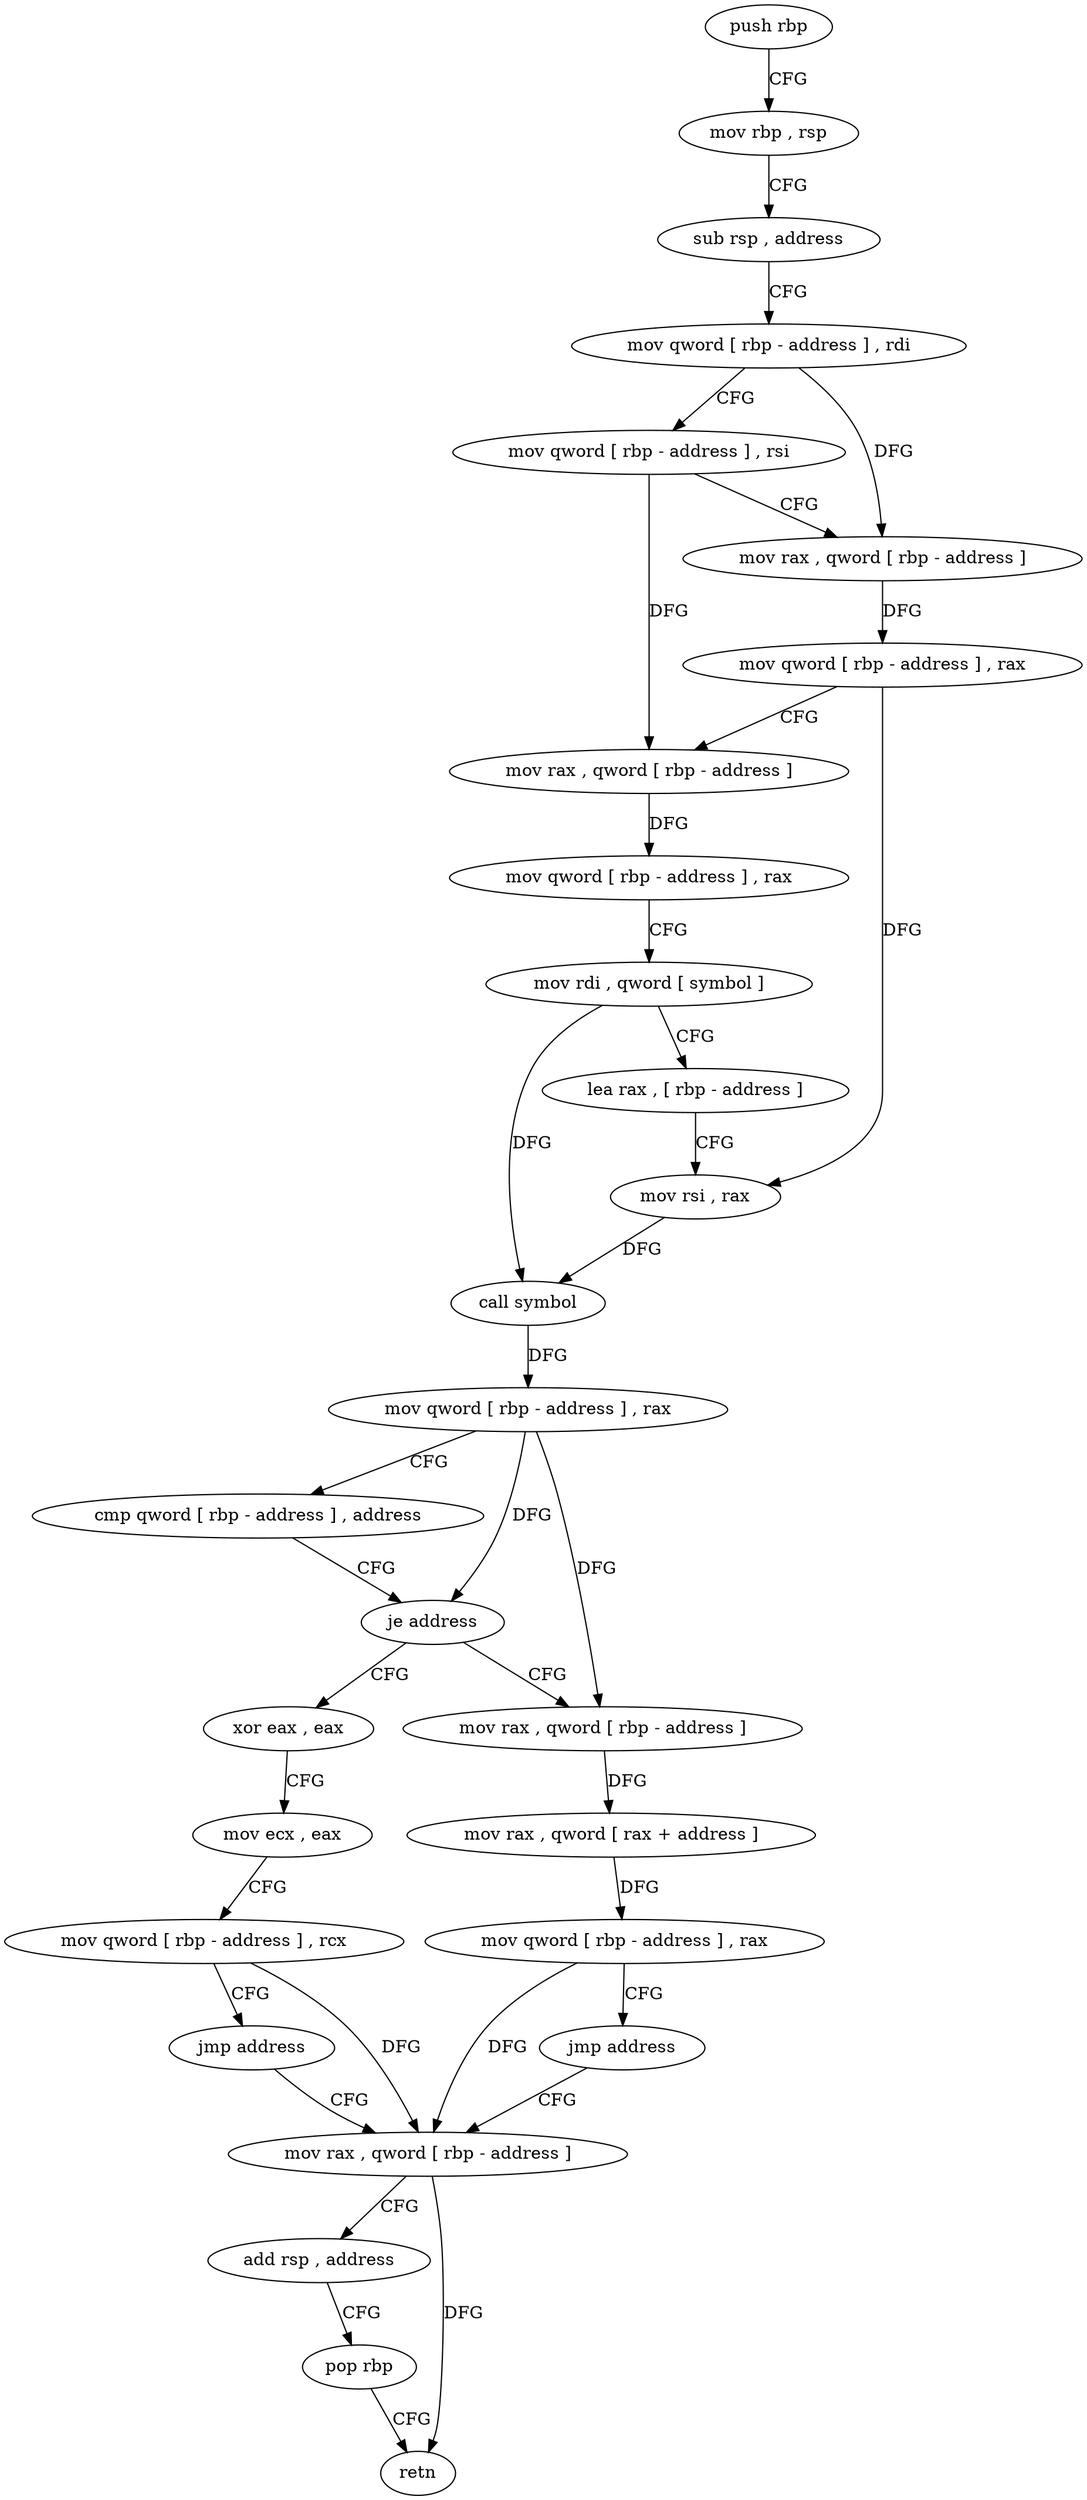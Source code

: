 digraph "func" {
"4244208" [label = "push rbp" ]
"4244209" [label = "mov rbp , rsp" ]
"4244212" [label = "sub rsp , address" ]
"4244216" [label = "mov qword [ rbp - address ] , rdi" ]
"4244220" [label = "mov qword [ rbp - address ] , rsi" ]
"4244224" [label = "mov rax , qword [ rbp - address ]" ]
"4244228" [label = "mov qword [ rbp - address ] , rax" ]
"4244232" [label = "mov rax , qword [ rbp - address ]" ]
"4244236" [label = "mov qword [ rbp - address ] , rax" ]
"4244240" [label = "mov rdi , qword [ symbol ]" ]
"4244248" [label = "lea rax , [ rbp - address ]" ]
"4244252" [label = "mov rsi , rax" ]
"4244255" [label = "call symbol" ]
"4244260" [label = "mov qword [ rbp - address ] , rax" ]
"4244264" [label = "cmp qword [ rbp - address ] , address" ]
"4244269" [label = "je address" ]
"4244292" [label = "xor eax , eax" ]
"4244275" [label = "mov rax , qword [ rbp - address ]" ]
"4244294" [label = "mov ecx , eax" ]
"4244296" [label = "mov qword [ rbp - address ] , rcx" ]
"4244300" [label = "jmp address" ]
"4244305" [label = "mov rax , qword [ rbp - address ]" ]
"4244279" [label = "mov rax , qword [ rax + address ]" ]
"4244283" [label = "mov qword [ rbp - address ] , rax" ]
"4244287" [label = "jmp address" ]
"4244309" [label = "add rsp , address" ]
"4244313" [label = "pop rbp" ]
"4244314" [label = "retn" ]
"4244208" -> "4244209" [ label = "CFG" ]
"4244209" -> "4244212" [ label = "CFG" ]
"4244212" -> "4244216" [ label = "CFG" ]
"4244216" -> "4244220" [ label = "CFG" ]
"4244216" -> "4244224" [ label = "DFG" ]
"4244220" -> "4244224" [ label = "CFG" ]
"4244220" -> "4244232" [ label = "DFG" ]
"4244224" -> "4244228" [ label = "DFG" ]
"4244228" -> "4244232" [ label = "CFG" ]
"4244228" -> "4244252" [ label = "DFG" ]
"4244232" -> "4244236" [ label = "DFG" ]
"4244236" -> "4244240" [ label = "CFG" ]
"4244240" -> "4244248" [ label = "CFG" ]
"4244240" -> "4244255" [ label = "DFG" ]
"4244248" -> "4244252" [ label = "CFG" ]
"4244252" -> "4244255" [ label = "DFG" ]
"4244255" -> "4244260" [ label = "DFG" ]
"4244260" -> "4244264" [ label = "CFG" ]
"4244260" -> "4244269" [ label = "DFG" ]
"4244260" -> "4244275" [ label = "DFG" ]
"4244264" -> "4244269" [ label = "CFG" ]
"4244269" -> "4244292" [ label = "CFG" ]
"4244269" -> "4244275" [ label = "CFG" ]
"4244292" -> "4244294" [ label = "CFG" ]
"4244275" -> "4244279" [ label = "DFG" ]
"4244294" -> "4244296" [ label = "CFG" ]
"4244296" -> "4244300" [ label = "CFG" ]
"4244296" -> "4244305" [ label = "DFG" ]
"4244300" -> "4244305" [ label = "CFG" ]
"4244305" -> "4244309" [ label = "CFG" ]
"4244305" -> "4244314" [ label = "DFG" ]
"4244279" -> "4244283" [ label = "DFG" ]
"4244283" -> "4244287" [ label = "CFG" ]
"4244283" -> "4244305" [ label = "DFG" ]
"4244287" -> "4244305" [ label = "CFG" ]
"4244309" -> "4244313" [ label = "CFG" ]
"4244313" -> "4244314" [ label = "CFG" ]
}
